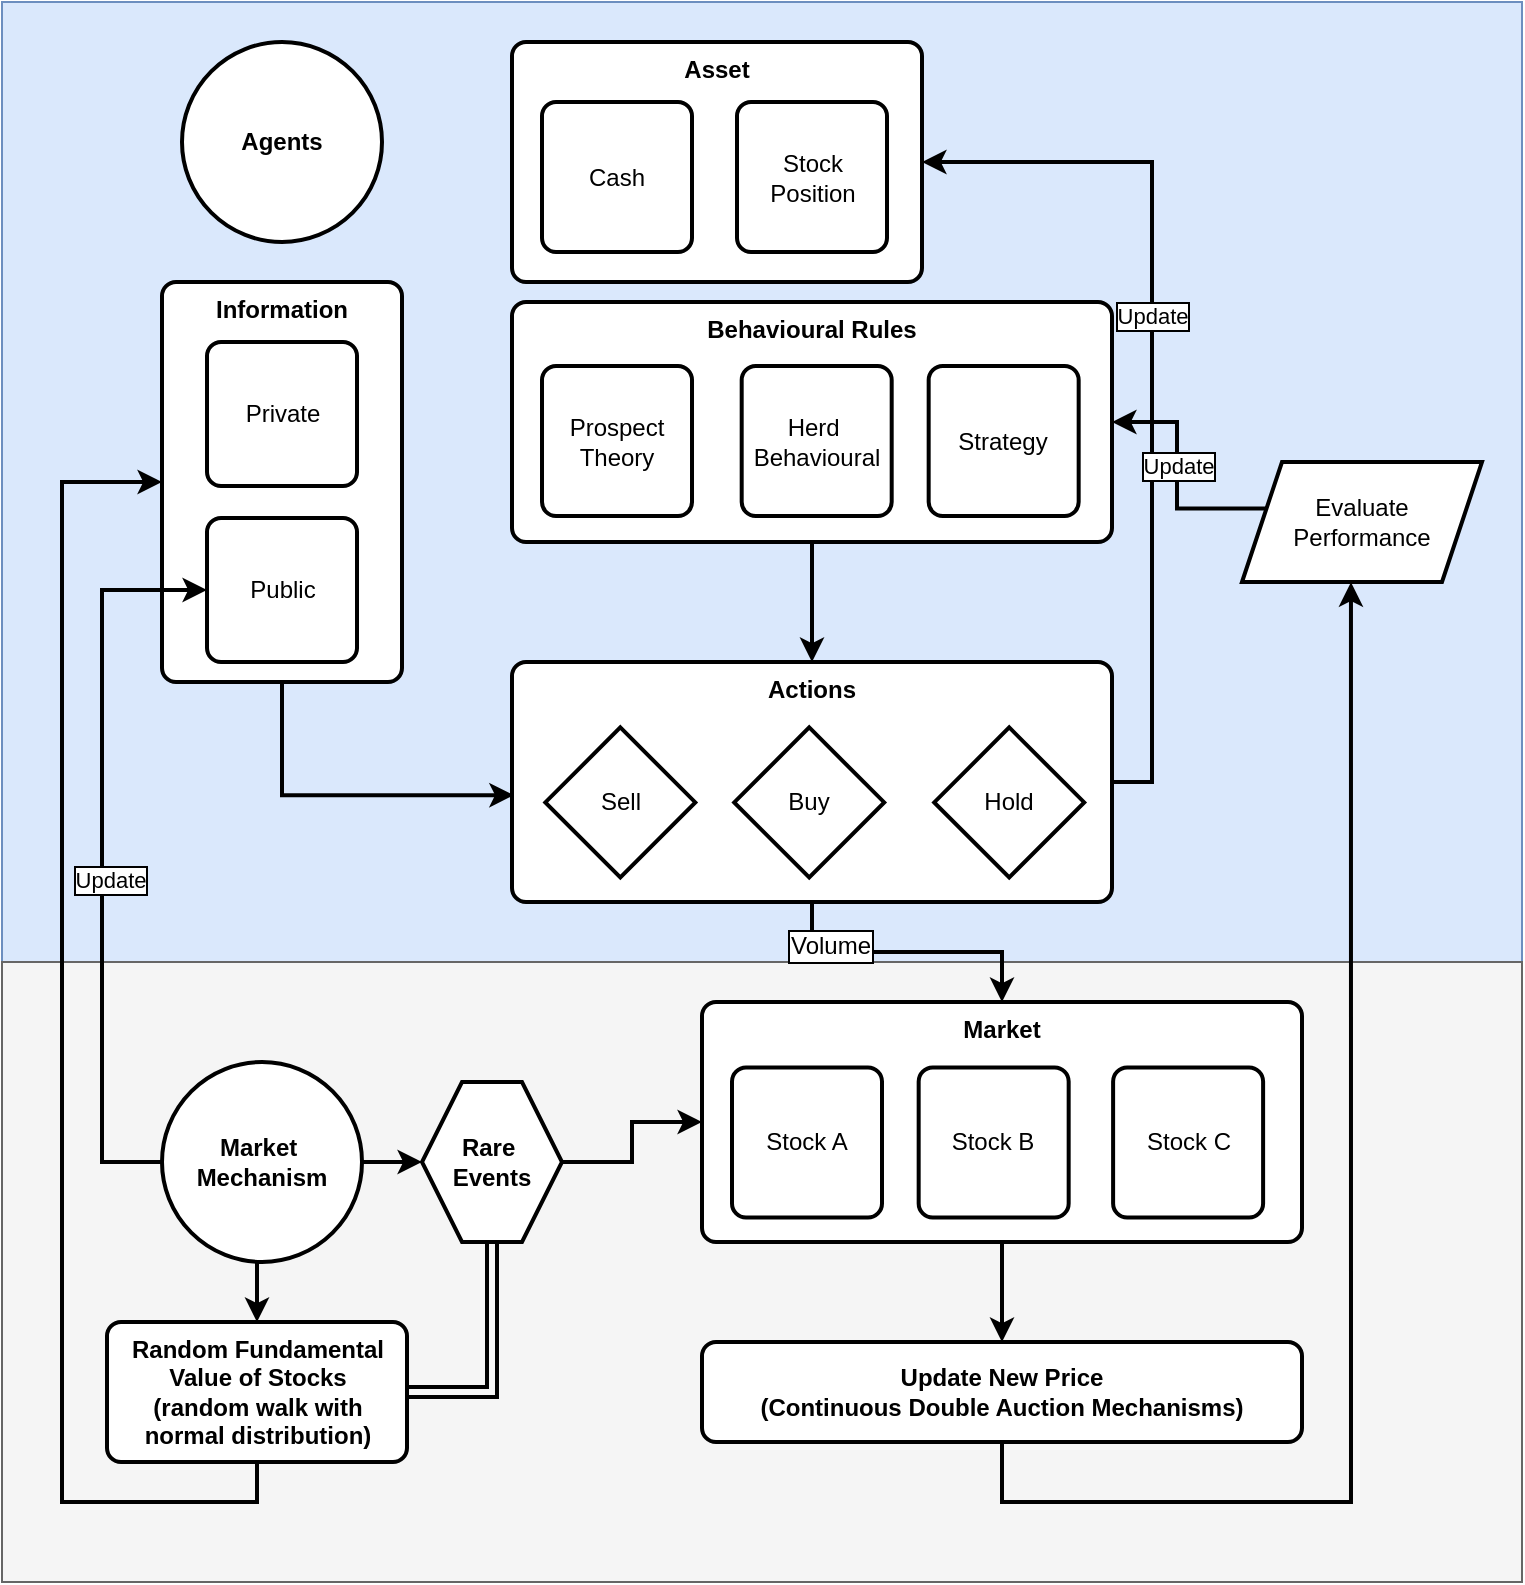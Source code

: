 <mxfile version="26.3.0">
  <diagram name="Page-1" id="KlvJ_ZtWi_6_skd0xNUw">
    <mxGraphModel dx="657" dy="445" grid="1" gridSize="10" guides="1" tooltips="1" connect="1" arrows="1" fold="1" page="1" pageScale="1" pageWidth="3300" pageHeight="4681" math="0" shadow="0">
      <root>
        <mxCell id="0" />
        <mxCell id="1" parent="0" />
        <mxCell id="tXSgrvyaVrMiq4xXwk9L-121" value="" style="rounded=0;whiteSpace=wrap;html=1;fillColor=#dae8fc;strokeColor=#6c8ebf;" vertex="1" parent="1">
          <mxGeometry x="200" y="100" width="760" height="480" as="geometry" />
        </mxCell>
        <mxCell id="tXSgrvyaVrMiq4xXwk9L-144" style="edgeStyle=orthogonalEdgeStyle;rounded=0;orthogonalLoop=1;jettySize=auto;html=1;exitX=1;exitY=0.5;exitDx=0;exitDy=0;entryX=1;entryY=0.5;entryDx=0;entryDy=0;strokeWidth=2;" edge="1" parent="1" source="tXSgrvyaVrMiq4xXwk9L-54" target="tXSgrvyaVrMiq4xXwk9L-141">
          <mxGeometry relative="1" as="geometry" />
        </mxCell>
        <mxCell id="tXSgrvyaVrMiq4xXwk9L-145" value="Update" style="edgeLabel;html=1;align=center;verticalAlign=middle;resizable=0;points=[];textShadow=0;labelBorderColor=default;" vertex="1" connectable="0" parent="tXSgrvyaVrMiq4xXwk9L-144">
          <mxGeometry x="0.14" relative="1" as="geometry">
            <mxPoint as="offset" />
          </mxGeometry>
        </mxCell>
        <mxCell id="tXSgrvyaVrMiq4xXwk9L-123" value="" style="rounded=0;whiteSpace=wrap;html=1;fillColor=#f5f5f5;strokeColor=#666666;fontColor=#333333;" vertex="1" parent="1">
          <mxGeometry x="200" y="580" width="760" height="310" as="geometry" />
        </mxCell>
        <mxCell id="tXSgrvyaVrMiq4xXwk9L-52" value="&lt;b&gt;Agents&lt;/b&gt;" style="strokeWidth=2;html=1;shape=mxgraph.flowchart.start_2;whiteSpace=wrap;" vertex="1" parent="1">
          <mxGeometry x="290" y="120" width="100" height="100" as="geometry" />
        </mxCell>
        <mxCell id="tXSgrvyaVrMiq4xXwk9L-81" value="" style="group" vertex="1" connectable="0" parent="1">
          <mxGeometry x="455" y="250" width="300" height="120" as="geometry" />
        </mxCell>
        <mxCell id="tXSgrvyaVrMiq4xXwk9L-53" value="&lt;b&gt;Behavioural Rules&lt;/b&gt;" style="rounded=1;whiteSpace=wrap;html=1;absoluteArcSize=1;arcSize=14;strokeWidth=2;verticalAlign=top;" vertex="1" parent="tXSgrvyaVrMiq4xXwk9L-81">
          <mxGeometry width="300" height="120" as="geometry" />
        </mxCell>
        <mxCell id="tXSgrvyaVrMiq4xXwk9L-49" value="Prospect&lt;div&gt;Theory&lt;/div&gt;" style="rounded=1;whiteSpace=wrap;html=1;absoluteArcSize=1;arcSize=14;strokeWidth=2;" vertex="1" parent="tXSgrvyaVrMiq4xXwk9L-81">
          <mxGeometry x="15.003" y="32" width="75" height="75" as="geometry" />
        </mxCell>
        <mxCell id="tXSgrvyaVrMiq4xXwk9L-50" value="Herd&amp;nbsp;&lt;div&gt;Behavioural&lt;/div&gt;" style="rounded=1;whiteSpace=wrap;html=1;absoluteArcSize=1;arcSize=14;strokeWidth=2;" vertex="1" parent="tXSgrvyaVrMiq4xXwk9L-81">
          <mxGeometry x="114.843" y="32" width="75" height="75" as="geometry" />
        </mxCell>
        <mxCell id="tXSgrvyaVrMiq4xXwk9L-74" value="Strategy" style="rounded=1;whiteSpace=wrap;html=1;absoluteArcSize=1;arcSize=14;strokeWidth=2;" vertex="1" parent="tXSgrvyaVrMiq4xXwk9L-81">
          <mxGeometry x="208.333" y="32" width="75" height="75" as="geometry" />
        </mxCell>
        <mxCell id="tXSgrvyaVrMiq4xXwk9L-77" style="edgeStyle=none;rounded=0;orthogonalLoop=1;jettySize=auto;html=1;exitX=1;exitY=0.5;exitDx=0;exitDy=0;" edge="1" parent="tXSgrvyaVrMiq4xXwk9L-81" source="tXSgrvyaVrMiq4xXwk9L-53" target="tXSgrvyaVrMiq4xXwk9L-53">
          <mxGeometry relative="1" as="geometry" />
        </mxCell>
        <mxCell id="tXSgrvyaVrMiq4xXwk9L-84" value="" style="group" vertex="1" connectable="0" parent="1">
          <mxGeometry x="455" y="430" width="300" height="120" as="geometry" />
        </mxCell>
        <mxCell id="tXSgrvyaVrMiq4xXwk9L-54" value="&lt;b&gt;Actions&lt;/b&gt;" style="rounded=1;whiteSpace=wrap;html=1;absoluteArcSize=1;arcSize=14;strokeWidth=2;verticalAlign=top;" vertex="1" parent="tXSgrvyaVrMiq4xXwk9L-84">
          <mxGeometry width="300" height="120.0" as="geometry" />
        </mxCell>
        <mxCell id="tXSgrvyaVrMiq4xXwk9L-55" value="Hold" style="strokeWidth=2;html=1;shape=mxgraph.flowchart.decision;whiteSpace=wrap;aspect=fixed;" vertex="1" parent="tXSgrvyaVrMiq4xXwk9L-84">
          <mxGeometry x="211.111" y="32.727" width="75" height="75" as="geometry" />
        </mxCell>
        <mxCell id="tXSgrvyaVrMiq4xXwk9L-56" value="Buy" style="strokeWidth=2;html=1;shape=mxgraph.flowchart.decision;whiteSpace=wrap;" vertex="1" parent="tXSgrvyaVrMiq4xXwk9L-84">
          <mxGeometry x="111.111" y="32.727" width="75" height="75" as="geometry" />
        </mxCell>
        <mxCell id="tXSgrvyaVrMiq4xXwk9L-57" value="Sell" style="strokeWidth=2;html=1;shape=mxgraph.flowchart.decision;whiteSpace=wrap;" vertex="1" parent="tXSgrvyaVrMiq4xXwk9L-84">
          <mxGeometry x="16.667" y="32.727" width="75" height="75" as="geometry" />
        </mxCell>
        <mxCell id="tXSgrvyaVrMiq4xXwk9L-82" style="edgeStyle=none;rounded=0;orthogonalLoop=1;jettySize=auto;html=1;exitX=0.5;exitY=1;exitDx=0;exitDy=0;" edge="1" parent="tXSgrvyaVrMiq4xXwk9L-84" source="tXSgrvyaVrMiq4xXwk9L-54" target="tXSgrvyaVrMiq4xXwk9L-54">
          <mxGeometry relative="1" as="geometry" />
        </mxCell>
        <mxCell id="tXSgrvyaVrMiq4xXwk9L-86" value="" style="endArrow=classic;html=1;rounded=0;exitX=0.5;exitY=1;exitDx=0;exitDy=0;entryX=0.5;entryY=0;entryDx=0;entryDy=0;strokeWidth=2;" edge="1" parent="1" source="tXSgrvyaVrMiq4xXwk9L-53" target="tXSgrvyaVrMiq4xXwk9L-54">
          <mxGeometry width="50" height="50" relative="1" as="geometry">
            <mxPoint x="520" y="450" as="sourcePoint" />
            <mxPoint x="570" y="400" as="targetPoint" />
          </mxGeometry>
        </mxCell>
        <mxCell id="tXSgrvyaVrMiq4xXwk9L-111" value="" style="endArrow=classic;html=1;rounded=0;exitX=0.5;exitY=1;exitDx=0;exitDy=0;entryX=0.5;entryY=0;entryDx=0;entryDy=0;strokeWidth=2;edgeStyle=orthogonalEdgeStyle;" edge="1" parent="1" source="tXSgrvyaVrMiq4xXwk9L-54" target="tXSgrvyaVrMiq4xXwk9L-95">
          <mxGeometry width="50" height="50" relative="1" as="geometry">
            <mxPoint x="590" y="590" as="sourcePoint" />
            <mxPoint x="590" y="650" as="targetPoint" />
          </mxGeometry>
        </mxCell>
        <mxCell id="tXSgrvyaVrMiq4xXwk9L-132" value="Volume" style="edgeLabel;html=1;align=center;verticalAlign=middle;resizable=0;points=[];fontSize=12;labelBorderColor=default;" vertex="1" connectable="0" parent="tXSgrvyaVrMiq4xXwk9L-111">
          <mxGeometry x="-0.54" y="3" relative="1" as="geometry">
            <mxPoint as="offset" />
          </mxGeometry>
        </mxCell>
        <mxCell id="tXSgrvyaVrMiq4xXwk9L-129" style="edgeStyle=orthogonalEdgeStyle;rounded=0;orthogonalLoop=1;jettySize=auto;html=1;exitX=0.5;exitY=1;exitDx=0;exitDy=0;entryX=0.454;entryY=1.002;entryDx=0;entryDy=0;strokeWidth=2;entryPerimeter=0;" edge="1" parent="1" source="tXSgrvyaVrMiq4xXwk9L-113" target="tXSgrvyaVrMiq4xXwk9L-127">
          <mxGeometry relative="1" as="geometry">
            <mxPoint x="590" y="850" as="sourcePoint" />
            <mxPoint x="865" y="430" as="targetPoint" />
            <Array as="points">
              <mxPoint x="700" y="850" />
              <mxPoint x="874" y="850" />
            </Array>
          </mxGeometry>
        </mxCell>
        <mxCell id="tXSgrvyaVrMiq4xXwk9L-113" value="&lt;b&gt;Update New Price&lt;/b&gt;&lt;div&gt;&lt;b&gt;(C&lt;/b&gt;&lt;span style=&quot;background-color: transparent;&quot;&gt;&lt;b&gt;ontinuous Double Auction Mechanisms&lt;/b&gt;&lt;/span&gt;&lt;b style=&quot;background-color: transparent; color: light-dark(rgb(0, 0, 0), rgb(255, 255, 255));&quot;&gt;)&lt;/b&gt;&lt;/div&gt;" style="rounded=1;whiteSpace=wrap;html=1;absoluteArcSize=1;arcSize=14;strokeWidth=2;" vertex="1" parent="1">
          <mxGeometry x="550" y="770" width="300" height="50" as="geometry" />
        </mxCell>
        <mxCell id="tXSgrvyaVrMiq4xXwk9L-114" value="&lt;b&gt;Information&lt;/b&gt;" style="rounded=1;whiteSpace=wrap;html=1;absoluteArcSize=1;arcSize=14;strokeWidth=2;verticalAlign=top;" vertex="1" parent="1">
          <mxGeometry x="280" y="240" width="120" height="200" as="geometry" />
        </mxCell>
        <mxCell id="tXSgrvyaVrMiq4xXwk9L-115" value="Private" style="rounded=1;whiteSpace=wrap;html=1;absoluteArcSize=1;arcSize=14;strokeWidth=2;aspect=fixed;" vertex="1" parent="1">
          <mxGeometry x="302.503" y="270" width="75" height="72" as="geometry" />
        </mxCell>
        <mxCell id="tXSgrvyaVrMiq4xXwk9L-116" value="Public" style="rounded=1;whiteSpace=wrap;html=1;absoluteArcSize=1;arcSize=14;strokeWidth=2;aspect=fixed;" vertex="1" parent="1">
          <mxGeometry x="302.503" y="358" width="75" height="72" as="geometry" />
        </mxCell>
        <mxCell id="tXSgrvyaVrMiq4xXwk9L-117" value="" style="endArrow=classic;html=1;rounded=0;exitX=0.5;exitY=1;exitDx=0;exitDy=0;entryX=0.003;entryY=0.555;entryDx=0;entryDy=0;strokeWidth=2;entryPerimeter=0;edgeStyle=orthogonalEdgeStyle;" edge="1" parent="1" source="tXSgrvyaVrMiq4xXwk9L-114" target="tXSgrvyaVrMiq4xXwk9L-54">
          <mxGeometry width="50" height="50" relative="1" as="geometry">
            <mxPoint x="370" y="500" as="sourcePoint" />
            <mxPoint x="370" y="560" as="targetPoint" />
          </mxGeometry>
        </mxCell>
        <mxCell id="tXSgrvyaVrMiq4xXwk9L-119" style="edgeStyle=orthogonalEdgeStyle;rounded=0;orthogonalLoop=1;jettySize=auto;html=1;exitX=0;exitY=0.5;exitDx=0;exitDy=0;exitPerimeter=0;strokeWidth=2;fontSize=12;" edge="1" parent="1" source="tXSgrvyaVrMiq4xXwk9L-118" target="tXSgrvyaVrMiq4xXwk9L-116">
          <mxGeometry relative="1" as="geometry">
            <Array as="points">
              <mxPoint x="250" y="680" />
              <mxPoint x="250" y="394" />
            </Array>
          </mxGeometry>
        </mxCell>
        <mxCell id="tXSgrvyaVrMiq4xXwk9L-120" value="Update" style="edgeLabel;html=1;align=center;verticalAlign=middle;resizable=0;points=[];labelBorderColor=default;" vertex="1" connectable="0" parent="tXSgrvyaVrMiq4xXwk9L-119">
          <mxGeometry x="-0.069" y="-4" relative="1" as="geometry">
            <mxPoint as="offset" />
          </mxGeometry>
        </mxCell>
        <mxCell id="tXSgrvyaVrMiq4xXwk9L-150" style="edgeStyle=orthogonalEdgeStyle;rounded=0;orthogonalLoop=1;jettySize=auto;html=1;exitX=0.5;exitY=1;exitDx=0;exitDy=0;exitPerimeter=0;entryX=0.5;entryY=0;entryDx=0;entryDy=0;strokeWidth=2;" edge="1" parent="1" source="tXSgrvyaVrMiq4xXwk9L-118" target="tXSgrvyaVrMiq4xXwk9L-149">
          <mxGeometry relative="1" as="geometry" />
        </mxCell>
        <mxCell id="tXSgrvyaVrMiq4xXwk9L-157" value="" style="edgeStyle=orthogonalEdgeStyle;rounded=0;orthogonalLoop=1;jettySize=auto;html=1;strokeWidth=2;" edge="1" parent="1" source="tXSgrvyaVrMiq4xXwk9L-118" target="tXSgrvyaVrMiq4xXwk9L-156">
          <mxGeometry relative="1" as="geometry">
            <Array as="points">
              <mxPoint x="400" y="680" />
              <mxPoint x="400" y="680" />
            </Array>
          </mxGeometry>
        </mxCell>
        <mxCell id="tXSgrvyaVrMiq4xXwk9L-118" value="&lt;b&gt;Market&amp;nbsp;&lt;/b&gt;&lt;div&gt;&lt;b&gt;Mechanism&lt;/b&gt;&lt;/div&gt;" style="strokeWidth=2;html=1;shape=mxgraph.flowchart.start_2;whiteSpace=wrap;" vertex="1" parent="1">
          <mxGeometry x="280" y="630" width="100" height="100" as="geometry" />
        </mxCell>
        <mxCell id="tXSgrvyaVrMiq4xXwk9L-124" value="" style="endArrow=classic;html=1;rounded=0;exitX=0.5;exitY=1;exitDx=0;exitDy=0;strokeWidth=2;" edge="1" parent="1" source="tXSgrvyaVrMiq4xXwk9L-95" target="tXSgrvyaVrMiq4xXwk9L-113">
          <mxGeometry width="50" height="50" relative="1" as="geometry">
            <mxPoint x="540" y="800" as="sourcePoint" />
            <mxPoint x="540" y="850" as="targetPoint" />
          </mxGeometry>
        </mxCell>
        <mxCell id="tXSgrvyaVrMiq4xXwk9L-127" value="Evaluate Performance" style="shape=parallelogram;perimeter=parallelogramPerimeter;whiteSpace=wrap;html=1;fixedSize=1;strokeWidth=2;" vertex="1" parent="1">
          <mxGeometry x="820" y="330" width="120" height="60" as="geometry" />
        </mxCell>
        <mxCell id="tXSgrvyaVrMiq4xXwk9L-128" value="" style="endArrow=classic;html=1;rounded=0;exitX=0.101;exitY=0.388;exitDx=0;exitDy=0;entryX=1;entryY=0.5;entryDx=0;entryDy=0;strokeWidth=2;exitPerimeter=0;edgeStyle=orthogonalEdgeStyle;" edge="1" parent="1" source="tXSgrvyaVrMiq4xXwk9L-127" target="tXSgrvyaVrMiq4xXwk9L-53">
          <mxGeometry width="50" height="50" relative="1" as="geometry">
            <mxPoint x="770" y="380" as="sourcePoint" />
            <mxPoint x="770" y="440" as="targetPoint" />
          </mxGeometry>
        </mxCell>
        <mxCell id="tXSgrvyaVrMiq4xXwk9L-130" value="Update" style="edgeLabel;html=1;align=center;verticalAlign=middle;resizable=0;points=[];labelBorderColor=default;" vertex="1" connectable="0" parent="tXSgrvyaVrMiq4xXwk9L-128">
          <mxGeometry x="0.102" relative="1" as="geometry">
            <mxPoint as="offset" />
          </mxGeometry>
        </mxCell>
        <mxCell id="tXSgrvyaVrMiq4xXwk9L-141" value="&lt;b&gt;Asset&lt;/b&gt;" style="rounded=1;whiteSpace=wrap;html=1;absoluteArcSize=1;arcSize=14;strokeWidth=2;verticalAlign=top;" vertex="1" parent="1">
          <mxGeometry x="455" y="120" width="205" height="120" as="geometry" />
        </mxCell>
        <mxCell id="tXSgrvyaVrMiq4xXwk9L-142" value="Cash" style="rounded=1;whiteSpace=wrap;html=1;absoluteArcSize=1;arcSize=14;strokeWidth=2;aspect=fixed;" vertex="1" parent="1">
          <mxGeometry x="470" y="150" width="75" height="75" as="geometry" />
        </mxCell>
        <mxCell id="tXSgrvyaVrMiq4xXwk9L-143" value="Stock Position" style="rounded=1;whiteSpace=wrap;html=1;absoluteArcSize=1;arcSize=14;strokeWidth=2;aspect=fixed;" vertex="1" parent="1">
          <mxGeometry x="567.5" y="150" width="75" height="75" as="geometry" />
        </mxCell>
        <mxCell id="tXSgrvyaVrMiq4xXwk9L-153" style="edgeStyle=orthogonalEdgeStyle;rounded=0;orthogonalLoop=1;jettySize=auto;html=1;exitX=0.5;exitY=1;exitDx=0;exitDy=0;entryX=0;entryY=0.5;entryDx=0;entryDy=0;strokeWidth=2;" edge="1" parent="1" source="tXSgrvyaVrMiq4xXwk9L-149" target="tXSgrvyaVrMiq4xXwk9L-114">
          <mxGeometry relative="1" as="geometry">
            <Array as="points">
              <mxPoint x="328" y="850" />
              <mxPoint x="230" y="850" />
              <mxPoint x="230" y="340" />
            </Array>
          </mxGeometry>
        </mxCell>
        <mxCell id="tXSgrvyaVrMiq4xXwk9L-149" value="&lt;b&gt;Random Fundamental Value of Stocks&lt;/b&gt;&lt;div&gt;&lt;b&gt;(random walk with normal distribution)&lt;/b&gt;&lt;/div&gt;" style="rounded=1;whiteSpace=wrap;html=1;absoluteArcSize=1;arcSize=14;strokeWidth=2;" vertex="1" parent="1">
          <mxGeometry x="252.5" y="760" width="150" height="70" as="geometry" />
        </mxCell>
        <mxCell id="tXSgrvyaVrMiq4xXwk9L-155" value="" style="group" vertex="1" connectable="0" parent="1">
          <mxGeometry x="550" y="600" width="300" height="120.0" as="geometry" />
        </mxCell>
        <mxCell id="tXSgrvyaVrMiq4xXwk9L-95" value="&lt;b&gt;Market&lt;/b&gt;" style="rounded=1;whiteSpace=wrap;html=1;absoluteArcSize=1;arcSize=14;strokeWidth=2;verticalAlign=top;" vertex="1" parent="tXSgrvyaVrMiq4xXwk9L-155">
          <mxGeometry width="300" height="120.0" as="geometry" />
        </mxCell>
        <mxCell id="tXSgrvyaVrMiq4xXwk9L-100" value="Stock A" style="rounded=1;whiteSpace=wrap;html=1;absoluteArcSize=1;arcSize=14;strokeWidth=2;" vertex="1" parent="tXSgrvyaVrMiq4xXwk9L-155">
          <mxGeometry x="15" y="32.73" width="75" height="75" as="geometry" />
        </mxCell>
        <mxCell id="tXSgrvyaVrMiq4xXwk9L-109" value="&lt;div&gt;Stock B&lt;/div&gt;" style="rounded=1;whiteSpace=wrap;html=1;absoluteArcSize=1;arcSize=14;strokeWidth=2;" vertex="1" parent="tXSgrvyaVrMiq4xXwk9L-155">
          <mxGeometry x="108.333" y="32.731" width="75" height="75" as="geometry" />
        </mxCell>
        <mxCell id="tXSgrvyaVrMiq4xXwk9L-110" value="Stock C" style="rounded=1;whiteSpace=wrap;html=1;absoluteArcSize=1;arcSize=14;strokeWidth=2;" vertex="1" parent="tXSgrvyaVrMiq4xXwk9L-155">
          <mxGeometry x="205.556" y="32.731" width="75" height="75" as="geometry" />
        </mxCell>
        <mxCell id="tXSgrvyaVrMiq4xXwk9L-99" style="edgeStyle=none;rounded=0;orthogonalLoop=1;jettySize=auto;html=1;exitX=0.5;exitY=1;exitDx=0;exitDy=0;" edge="1" parent="tXSgrvyaVrMiq4xXwk9L-155" source="tXSgrvyaVrMiq4xXwk9L-95" target="tXSgrvyaVrMiq4xXwk9L-95">
          <mxGeometry relative="1" as="geometry" />
        </mxCell>
        <mxCell id="tXSgrvyaVrMiq4xXwk9L-158" style="edgeStyle=orthogonalEdgeStyle;rounded=0;orthogonalLoop=1;jettySize=auto;html=1;exitX=1;exitY=0.5;exitDx=0;exitDy=0;entryX=0;entryY=0.5;entryDx=0;entryDy=0;textShadow=0;strokeWidth=2;" edge="1" parent="1" source="tXSgrvyaVrMiq4xXwk9L-156" target="tXSgrvyaVrMiq4xXwk9L-95">
          <mxGeometry relative="1" as="geometry" />
        </mxCell>
        <mxCell id="tXSgrvyaVrMiq4xXwk9L-159" style="edgeStyle=orthogonalEdgeStyle;rounded=0;orthogonalLoop=1;jettySize=auto;html=1;exitX=0.5;exitY=1;exitDx=0;exitDy=0;entryX=1;entryY=0.5;entryDx=0;entryDy=0;shape=link;strokeWidth=2;" edge="1" parent="1" source="tXSgrvyaVrMiq4xXwk9L-156" target="tXSgrvyaVrMiq4xXwk9L-149">
          <mxGeometry relative="1" as="geometry" />
        </mxCell>
        <mxCell id="tXSgrvyaVrMiq4xXwk9L-156" value="&lt;b&gt;Rare&amp;nbsp;&lt;/b&gt;&lt;div&gt;&lt;b&gt;Events&lt;/b&gt;&lt;/div&gt;" style="shape=hexagon;perimeter=hexagonPerimeter2;whiteSpace=wrap;html=1;fixedSize=1;strokeWidth=2;" vertex="1" parent="1">
          <mxGeometry x="410" y="640" width="70" height="80" as="geometry" />
        </mxCell>
      </root>
    </mxGraphModel>
  </diagram>
</mxfile>
